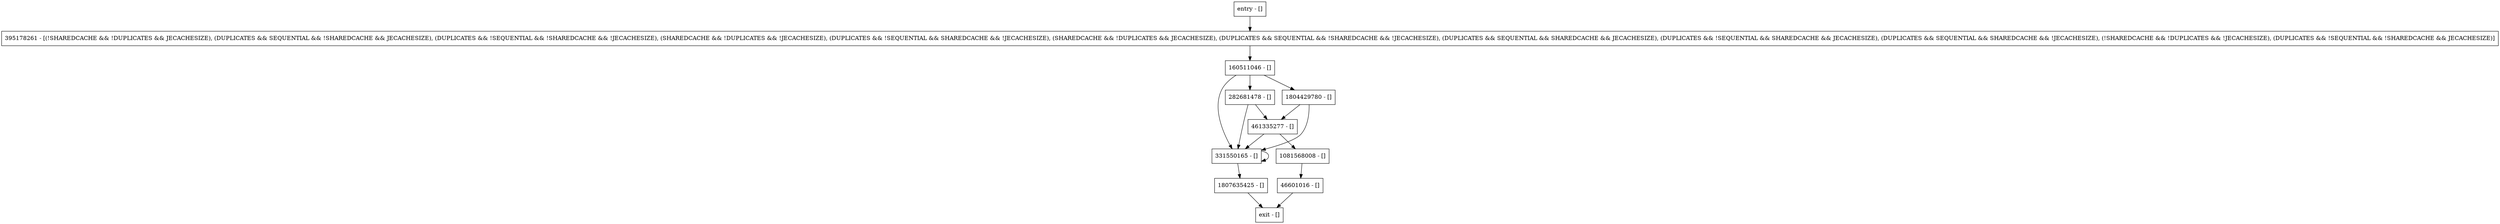 digraph shutdownDaemons {
node [shape=record];
331550165 [label="331550165 - []"];
entry [label="entry - []"];
exit [label="exit - []"];
1081568008 [label="1081568008 - []"];
395178261 [label="395178261 - [(!SHAREDCACHE && !DUPLICATES && JECACHESIZE), (DUPLICATES && SEQUENTIAL && !SHAREDCACHE && JECACHESIZE), (DUPLICATES && !SEQUENTIAL && !SHAREDCACHE && !JECACHESIZE), (SHAREDCACHE && !DUPLICATES && !JECACHESIZE), (DUPLICATES && !SEQUENTIAL && SHAREDCACHE && !JECACHESIZE), (SHAREDCACHE && !DUPLICATES && JECACHESIZE), (DUPLICATES && SEQUENTIAL && !SHAREDCACHE && !JECACHESIZE), (DUPLICATES && SEQUENTIAL && SHAREDCACHE && JECACHESIZE), (DUPLICATES && !SEQUENTIAL && SHAREDCACHE && JECACHESIZE), (DUPLICATES && SEQUENTIAL && SHAREDCACHE && !JECACHESIZE), (!SHAREDCACHE && !DUPLICATES && !JECACHESIZE), (DUPLICATES && !SEQUENTIAL && !SHAREDCACHE && JECACHESIZE)]"];
1804429780 [label="1804429780 - []"];
160511046 [label="160511046 - []"];
282681478 [label="282681478 - []"];
461335277 [label="461335277 - []"];
1807635425 [label="1807635425 - []"];
46601016 [label="46601016 - []"];
entry;
exit;
331550165 -> 331550165;
331550165 -> 1807635425;
entry -> 395178261;
1081568008 -> 46601016;
395178261 -> 160511046;
1804429780 -> 331550165;
1804429780 -> 461335277;
160511046 -> 331550165;
160511046 -> 1804429780;
160511046 -> 282681478;
282681478 -> 331550165;
282681478 -> 461335277;
461335277 -> 331550165;
461335277 -> 1081568008;
1807635425 -> exit;
46601016 -> exit;
}
